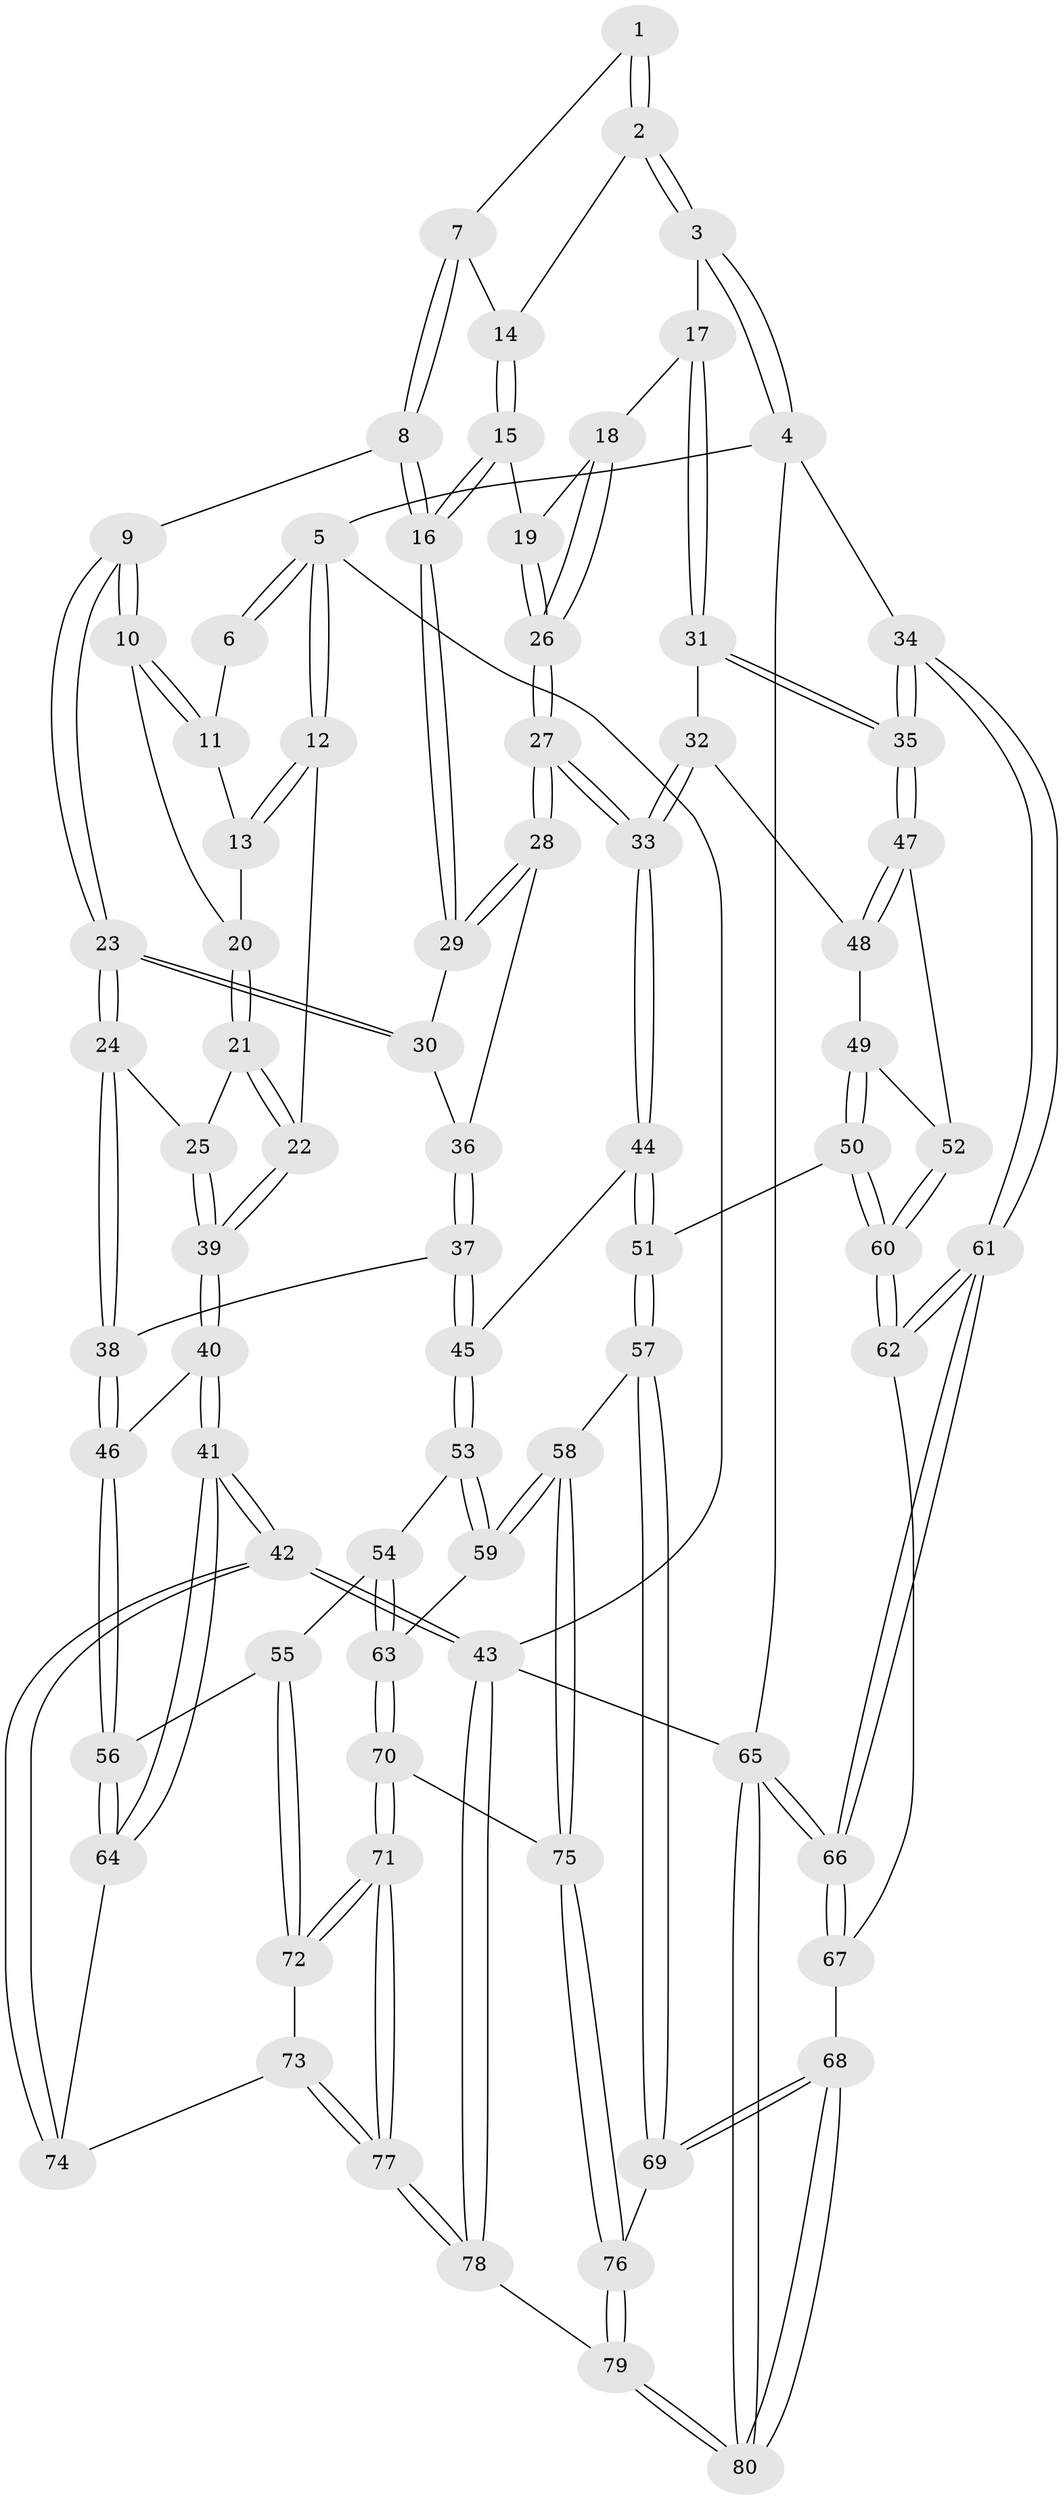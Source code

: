 // coarse degree distribution, {4: 0.23076923076923078, 5: 0.15384615384615385, 3: 0.46153846153846156, 6: 0.038461538461538464, 2: 0.11538461538461539}
// Generated by graph-tools (version 1.1) at 2025/54/03/04/25 22:54:43]
// undirected, 80 vertices, 197 edges
graph export_dot {
  node [color=gray90,style=filled];
  1 [pos="+0.48159462656161545+0"];
  2 [pos="+1+0"];
  3 [pos="+1+0"];
  4 [pos="+1+0"];
  5 [pos="+0+0"];
  6 [pos="+0.23722761473988319+0"];
  7 [pos="+0.47255506790205226+0.05907094162012538"];
  8 [pos="+0.4516703423858729+0.1312631369585484"];
  9 [pos="+0.29815916412339855+0.1705332942410001"];
  10 [pos="+0.2596971866253221+0.149185890367129"];
  11 [pos="+0.22439547295696435+0.01883585212451906"];
  12 [pos="+0+0"];
  13 [pos="+0+0.07896511492458026"];
  14 [pos="+0.7835484346797202+0.07337362972061719"];
  15 [pos="+0.7407462801490102+0.1665461399459083"];
  16 [pos="+0.5381836120677924+0.23471178997107317"];
  17 [pos="+0.8881830141170814+0.3243554232452498"];
  18 [pos="+0.8657694454134747+0.31386779089258915"];
  19 [pos="+0.7539012460297869+0.19948767458879912"];
  20 [pos="+0.16081432967192671+0.17015694882167792"];
  21 [pos="+0.1183809279512317+0.27240258746525203"];
  22 [pos="+0+0.17125097032855477"];
  23 [pos="+0.27608789556531144+0.41088636346034035"];
  24 [pos="+0.2644428195659449+0.42563082833409965"];
  25 [pos="+0.13470474416230688+0.3790017059854197"];
  26 [pos="+0.7063521527708914+0.3718150683735777"];
  27 [pos="+0.6427870614190236+0.45006331531304433"];
  28 [pos="+0.6195990986689076+0.42506680245506995"];
  29 [pos="+0.5387009409520631+0.28064076273884553"];
  30 [pos="+0.37205359118503956+0.39055250314734374"];
  31 [pos="+0.8999851213684098+0.3482289884469687"];
  32 [pos="+0.7284639488906015+0.4879113264991155"];
  33 [pos="+0.6445928869393617+0.4556225503124511"];
  34 [pos="+1+0.5175195148814368"];
  35 [pos="+1+0.5167199186170379"];
  36 [pos="+0.46044876449360794+0.4455939852799388"];
  37 [pos="+0.43699234240003537+0.5917682864719498"];
  38 [pos="+0.2686737705853488+0.49728133719113876"];
  39 [pos="+0+0.4523335856155131"];
  40 [pos="+0+0.5070549444469489"];
  41 [pos="+0+0.8137503490597219"];
  42 [pos="+0+1"];
  43 [pos="+0+1"];
  44 [pos="+0.5838612392900157+0.5562672917111521"];
  45 [pos="+0.4490706948690471+0.6022109544713056"];
  46 [pos="+0.168782432551463+0.639495208868407"];
  47 [pos="+0.9805490783126065+0.5712659405012981"];
  48 [pos="+0.7380087312974292+0.4965610265896178"];
  49 [pos="+0.7561673520069375+0.6366507404084113"];
  50 [pos="+0.7366758340467116+0.7035149976728112"];
  51 [pos="+0.6559709928887323+0.7152817222952158"];
  52 [pos="+0.9748466900380325+0.5780289118710878"];
  53 [pos="+0.44488280845101624+0.6315251416184562"];
  54 [pos="+0.36961478719653884+0.705785445236788"];
  55 [pos="+0.24375982955756823+0.7186758513274653"];
  56 [pos="+0.1750222660511928+0.6726818739881132"];
  57 [pos="+0.611628513905823+0.781924330513617"];
  58 [pos="+0.5692493006696429+0.8052769619794328"];
  59 [pos="+0.5103964878824432+0.7595580453830729"];
  60 [pos="+0.8546250622380578+0.7695668199813704"];
  61 [pos="+1+0.7172086185809322"];
  62 [pos="+0.8587436743625166+0.7903967600200839"];
  63 [pos="+0.3938566857963978+0.7916350428866992"];
  64 [pos="+0.12277822946998018+0.7586443248456801"];
  65 [pos="+1+1"];
  66 [pos="+1+0.8995113059580955"];
  67 [pos="+0.8616339676288942+0.8326560014726033"];
  68 [pos="+0.8202447608427637+0.921303188519822"];
  69 [pos="+0.7803493568020726+0.9081799410295042"];
  70 [pos="+0.34529988337475886+0.8933612432279895"];
  71 [pos="+0.33427238754380395+0.898805461395252"];
  72 [pos="+0.31697079171404374+0.8827617799871179"];
  73 [pos="+0.13915773898731196+0.8643684888480312"];
  74 [pos="+0.1272331396665542+0.8576141300944499"];
  75 [pos="+0.5397805975173897+0.8939538875338392"];
  76 [pos="+0.558653062167221+0.9441404138486633"];
  77 [pos="+0.28029572364200994+1"];
  78 [pos="+0.2714017980845217+1"];
  79 [pos="+0.5678884562628145+1"];
  80 [pos="+0.8884027068662411+1"];
  1 -- 2;
  1 -- 2;
  1 -- 7;
  2 -- 3;
  2 -- 3;
  2 -- 14;
  3 -- 4;
  3 -- 4;
  3 -- 17;
  4 -- 5;
  4 -- 34;
  4 -- 65;
  5 -- 6;
  5 -- 6;
  5 -- 12;
  5 -- 12;
  5 -- 43;
  6 -- 11;
  7 -- 8;
  7 -- 8;
  7 -- 14;
  8 -- 9;
  8 -- 16;
  8 -- 16;
  9 -- 10;
  9 -- 10;
  9 -- 23;
  9 -- 23;
  10 -- 11;
  10 -- 11;
  10 -- 20;
  11 -- 13;
  12 -- 13;
  12 -- 13;
  12 -- 22;
  13 -- 20;
  14 -- 15;
  14 -- 15;
  15 -- 16;
  15 -- 16;
  15 -- 19;
  16 -- 29;
  16 -- 29;
  17 -- 18;
  17 -- 31;
  17 -- 31;
  18 -- 19;
  18 -- 26;
  18 -- 26;
  19 -- 26;
  19 -- 26;
  20 -- 21;
  20 -- 21;
  21 -- 22;
  21 -- 22;
  21 -- 25;
  22 -- 39;
  22 -- 39;
  23 -- 24;
  23 -- 24;
  23 -- 30;
  23 -- 30;
  24 -- 25;
  24 -- 38;
  24 -- 38;
  25 -- 39;
  25 -- 39;
  26 -- 27;
  26 -- 27;
  27 -- 28;
  27 -- 28;
  27 -- 33;
  27 -- 33;
  28 -- 29;
  28 -- 29;
  28 -- 36;
  29 -- 30;
  30 -- 36;
  31 -- 32;
  31 -- 35;
  31 -- 35;
  32 -- 33;
  32 -- 33;
  32 -- 48;
  33 -- 44;
  33 -- 44;
  34 -- 35;
  34 -- 35;
  34 -- 61;
  34 -- 61;
  35 -- 47;
  35 -- 47;
  36 -- 37;
  36 -- 37;
  37 -- 38;
  37 -- 45;
  37 -- 45;
  38 -- 46;
  38 -- 46;
  39 -- 40;
  39 -- 40;
  40 -- 41;
  40 -- 41;
  40 -- 46;
  41 -- 42;
  41 -- 42;
  41 -- 64;
  41 -- 64;
  42 -- 43;
  42 -- 43;
  42 -- 74;
  42 -- 74;
  43 -- 78;
  43 -- 78;
  43 -- 65;
  44 -- 45;
  44 -- 51;
  44 -- 51;
  45 -- 53;
  45 -- 53;
  46 -- 56;
  46 -- 56;
  47 -- 48;
  47 -- 48;
  47 -- 52;
  48 -- 49;
  49 -- 50;
  49 -- 50;
  49 -- 52;
  50 -- 51;
  50 -- 60;
  50 -- 60;
  51 -- 57;
  51 -- 57;
  52 -- 60;
  52 -- 60;
  53 -- 54;
  53 -- 59;
  53 -- 59;
  54 -- 55;
  54 -- 63;
  54 -- 63;
  55 -- 56;
  55 -- 72;
  55 -- 72;
  56 -- 64;
  56 -- 64;
  57 -- 58;
  57 -- 69;
  57 -- 69;
  58 -- 59;
  58 -- 59;
  58 -- 75;
  58 -- 75;
  59 -- 63;
  60 -- 62;
  60 -- 62;
  61 -- 62;
  61 -- 62;
  61 -- 66;
  61 -- 66;
  62 -- 67;
  63 -- 70;
  63 -- 70;
  64 -- 74;
  65 -- 66;
  65 -- 66;
  65 -- 80;
  65 -- 80;
  66 -- 67;
  66 -- 67;
  67 -- 68;
  68 -- 69;
  68 -- 69;
  68 -- 80;
  68 -- 80;
  69 -- 76;
  70 -- 71;
  70 -- 71;
  70 -- 75;
  71 -- 72;
  71 -- 72;
  71 -- 77;
  71 -- 77;
  72 -- 73;
  73 -- 74;
  73 -- 77;
  73 -- 77;
  75 -- 76;
  75 -- 76;
  76 -- 79;
  76 -- 79;
  77 -- 78;
  77 -- 78;
  78 -- 79;
  79 -- 80;
  79 -- 80;
}
